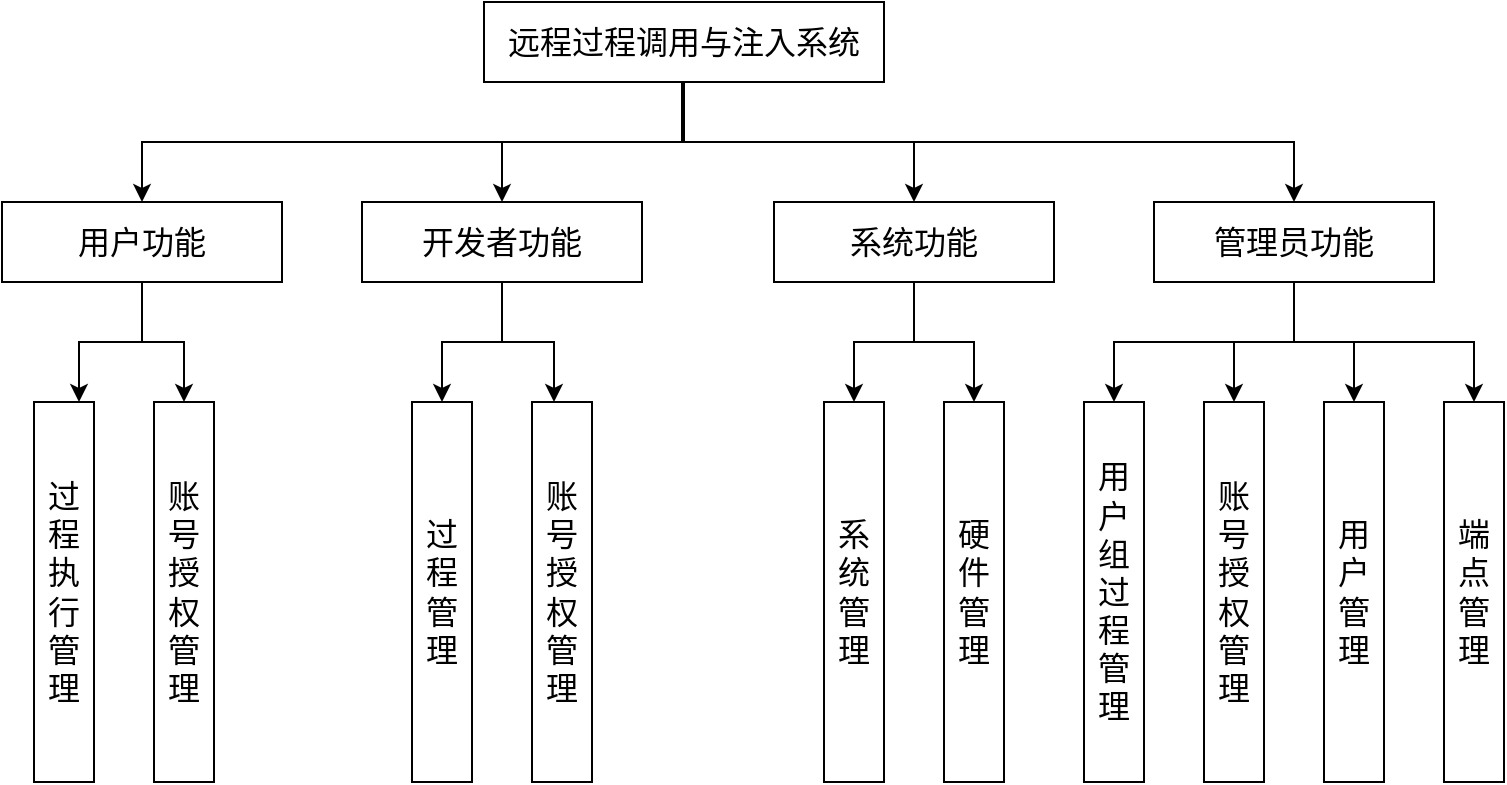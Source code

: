 <mxfile version="20.3.0" type="device"><diagram id="XTzA5nmc4EU-z4rN2lnx" name="第 1 页"><mxGraphModel dx="1221" dy="764" grid="1" gridSize="10" guides="1" tooltips="1" connect="1" arrows="1" fold="1" page="1" pageScale="1" pageWidth="827" pageHeight="1169" math="0" shadow="0"><root><mxCell id="0"/><mxCell id="1" parent="0"/><mxCell id="faELSslM93SjY_6jWqQB-17" style="edgeStyle=orthogonalEdgeStyle;rounded=0;orthogonalLoop=1;jettySize=auto;html=1;fontSize=16;" parent="1" source="faELSslM93SjY_6jWqQB-1" target="faELSslM93SjY_6jWqQB-2" edge="1"><mxGeometry relative="1" as="geometry"><Array as="points"><mxPoint x="390" y="140"/><mxPoint x="120" y="140"/></Array></mxGeometry></mxCell><mxCell id="faELSslM93SjY_6jWqQB-18" style="edgeStyle=orthogonalEdgeStyle;rounded=0;orthogonalLoop=1;jettySize=auto;html=1;fontSize=16;" parent="1" source="faELSslM93SjY_6jWqQB-1" target="faELSslM93SjY_6jWqQB-3" edge="1"><mxGeometry relative="1" as="geometry"/></mxCell><mxCell id="faELSslM93SjY_6jWqQB-19" style="edgeStyle=orthogonalEdgeStyle;rounded=0;orthogonalLoop=1;jettySize=auto;html=1;fontSize=16;" parent="1" source="faELSslM93SjY_6jWqQB-1" target="faELSslM93SjY_6jWqQB-5" edge="1"><mxGeometry relative="1" as="geometry"/></mxCell><mxCell id="faELSslM93SjY_6jWqQB-20" style="edgeStyle=orthogonalEdgeStyle;rounded=0;orthogonalLoop=1;jettySize=auto;html=1;fontSize=16;" parent="1" source="faELSslM93SjY_6jWqQB-1" target="faELSslM93SjY_6jWqQB-4" edge="1"><mxGeometry relative="1" as="geometry"><Array as="points"><mxPoint x="390" y="140"/><mxPoint x="696" y="140"/></Array></mxGeometry></mxCell><mxCell id="faELSslM93SjY_6jWqQB-1" value="远程过程调用与注入系统" style="rounded=0;whiteSpace=wrap;html=1;fontSize=16;" parent="1" vertex="1"><mxGeometry x="291" y="70" width="200" height="40" as="geometry"/></mxCell><mxCell id="faELSslM93SjY_6jWqQB-21" style="edgeStyle=orthogonalEdgeStyle;rounded=0;orthogonalLoop=1;jettySize=auto;html=1;entryX=0.75;entryY=0;entryDx=0;entryDy=0;fontSize=16;" parent="1" source="faELSslM93SjY_6jWqQB-2" target="faELSslM93SjY_6jWqQB-7" edge="1"><mxGeometry relative="1" as="geometry"/></mxCell><mxCell id="faELSslM93SjY_6jWqQB-22" style="edgeStyle=orthogonalEdgeStyle;rounded=0;orthogonalLoop=1;jettySize=auto;html=1;fontSize=16;" parent="1" source="faELSslM93SjY_6jWqQB-2" target="faELSslM93SjY_6jWqQB-8" edge="1"><mxGeometry relative="1" as="geometry"/></mxCell><mxCell id="faELSslM93SjY_6jWqQB-2" value="用户功能" style="rounded=0;whiteSpace=wrap;html=1;fontSize=16;" parent="1" vertex="1"><mxGeometry x="50" y="170" width="140" height="40" as="geometry"/></mxCell><mxCell id="faELSslM93SjY_6jWqQB-23" style="edgeStyle=orthogonalEdgeStyle;rounded=0;orthogonalLoop=1;jettySize=auto;html=1;entryX=0.5;entryY=0;entryDx=0;entryDy=0;fontSize=16;" parent="1" source="faELSslM93SjY_6jWqQB-3" target="faELSslM93SjY_6jWqQB-9" edge="1"><mxGeometry relative="1" as="geometry"/></mxCell><mxCell id="faELSslM93SjY_6jWqQB-24" style="edgeStyle=orthogonalEdgeStyle;rounded=0;orthogonalLoop=1;jettySize=auto;html=1;fontSize=16;" parent="1" source="faELSslM93SjY_6jWqQB-3" target="faELSslM93SjY_6jWqQB-10" edge="1"><mxGeometry relative="1" as="geometry"><Array as="points"><mxPoint x="300" y="240"/><mxPoint x="326" y="240"/></Array></mxGeometry></mxCell><mxCell id="faELSslM93SjY_6jWqQB-3" value="开发者功能" style="rounded=0;whiteSpace=wrap;html=1;fontSize=16;" parent="1" vertex="1"><mxGeometry x="230" y="170" width="140" height="40" as="geometry"/></mxCell><mxCell id="faELSslM93SjY_6jWqQB-27" style="edgeStyle=orthogonalEdgeStyle;rounded=0;orthogonalLoop=1;jettySize=auto;html=1;fontSize=16;" parent="1" source="faELSslM93SjY_6jWqQB-4" target="faELSslM93SjY_6jWqQB-11" edge="1"><mxGeometry relative="1" as="geometry"><Array as="points"><mxPoint x="696" y="240"/><mxPoint x="606" y="240"/></Array></mxGeometry></mxCell><mxCell id="faELSslM93SjY_6jWqQB-28" style="edgeStyle=orthogonalEdgeStyle;rounded=0;orthogonalLoop=1;jettySize=auto;html=1;fontSize=16;" parent="1" source="faELSslM93SjY_6jWqQB-4" target="faELSslM93SjY_6jWqQB-12" edge="1"><mxGeometry relative="1" as="geometry"/></mxCell><mxCell id="faELSslM93SjY_6jWqQB-29" style="edgeStyle=orthogonalEdgeStyle;rounded=0;orthogonalLoop=1;jettySize=auto;html=1;fontSize=16;" parent="1" source="faELSslM93SjY_6jWqQB-4" target="faELSslM93SjY_6jWqQB-13" edge="1"><mxGeometry relative="1" as="geometry"/></mxCell><mxCell id="faELSslM93SjY_6jWqQB-30" style="edgeStyle=orthogonalEdgeStyle;rounded=0;orthogonalLoop=1;jettySize=auto;html=1;fontSize=16;" parent="1" source="faELSslM93SjY_6jWqQB-4" target="faELSslM93SjY_6jWqQB-14" edge="1"><mxGeometry relative="1" as="geometry"><Array as="points"><mxPoint x="696" y="240"/><mxPoint x="786" y="240"/></Array></mxGeometry></mxCell><mxCell id="faELSslM93SjY_6jWqQB-4" value="管理员功能" style="rounded=0;whiteSpace=wrap;html=1;fontSize=16;" parent="1" vertex="1"><mxGeometry x="626" y="170" width="140" height="40" as="geometry"/></mxCell><mxCell id="faELSslM93SjY_6jWqQB-25" style="edgeStyle=orthogonalEdgeStyle;rounded=0;orthogonalLoop=1;jettySize=auto;html=1;fontSize=16;" parent="1" source="faELSslM93SjY_6jWqQB-5" target="faELSslM93SjY_6jWqQB-15" edge="1"><mxGeometry relative="1" as="geometry"/></mxCell><mxCell id="faELSslM93SjY_6jWqQB-26" style="edgeStyle=orthogonalEdgeStyle;rounded=0;orthogonalLoop=1;jettySize=auto;html=1;fontSize=16;" parent="1" source="faELSslM93SjY_6jWqQB-5" target="faELSslM93SjY_6jWqQB-16" edge="1"><mxGeometry relative="1" as="geometry"/></mxCell><mxCell id="faELSslM93SjY_6jWqQB-5" value="系统功能" style="rounded=0;whiteSpace=wrap;html=1;fontSize=16;" parent="1" vertex="1"><mxGeometry x="436" y="170" width="140" height="40" as="geometry"/></mxCell><mxCell id="faELSslM93SjY_6jWqQB-7" value="过程执行管理" style="rounded=0;whiteSpace=wrap;html=1;fontSize=16;" parent="1" vertex="1"><mxGeometry x="66" y="270" width="30" height="190" as="geometry"/></mxCell><mxCell id="faELSslM93SjY_6jWqQB-8" value="账号授权管理" style="rounded=0;whiteSpace=wrap;html=1;fontSize=16;" parent="1" vertex="1"><mxGeometry x="126" y="270" width="30" height="190" as="geometry"/></mxCell><mxCell id="faELSslM93SjY_6jWqQB-9" value="过程管理" style="rounded=0;whiteSpace=wrap;html=1;fontSize=16;" parent="1" vertex="1"><mxGeometry x="255" y="270" width="30" height="190" as="geometry"/></mxCell><mxCell id="faELSslM93SjY_6jWqQB-10" value="账号授权管理" style="rounded=0;whiteSpace=wrap;html=1;fontSize=16;" parent="1" vertex="1"><mxGeometry x="315" y="270" width="30" height="190" as="geometry"/></mxCell><mxCell id="faELSslM93SjY_6jWqQB-11" value="用户组过程管理" style="rounded=0;whiteSpace=wrap;html=1;fontSize=16;" parent="1" vertex="1"><mxGeometry x="591" y="270" width="30" height="190" as="geometry"/></mxCell><mxCell id="faELSslM93SjY_6jWqQB-12" value="账号授权管理" style="rounded=0;whiteSpace=wrap;html=1;fontSize=16;" parent="1" vertex="1"><mxGeometry x="651" y="270" width="30" height="190" as="geometry"/></mxCell><mxCell id="faELSslM93SjY_6jWqQB-13" value="用户管理" style="rounded=0;whiteSpace=wrap;html=1;fontSize=16;" parent="1" vertex="1"><mxGeometry x="711" y="270" width="30" height="190" as="geometry"/></mxCell><mxCell id="faELSslM93SjY_6jWqQB-14" value="端点管理" style="rounded=0;whiteSpace=wrap;html=1;fontSize=16;" parent="1" vertex="1"><mxGeometry x="771" y="270" width="30" height="190" as="geometry"/></mxCell><mxCell id="faELSslM93SjY_6jWqQB-15" value="系统管理" style="rounded=0;whiteSpace=wrap;html=1;fontSize=16;" parent="1" vertex="1"><mxGeometry x="461" y="270" width="30" height="190" as="geometry"/></mxCell><mxCell id="faELSslM93SjY_6jWqQB-16" value="硬件管理" style="rounded=0;whiteSpace=wrap;html=1;fontSize=16;" parent="1" vertex="1"><mxGeometry x="521" y="270" width="30" height="190" as="geometry"/></mxCell></root></mxGraphModel></diagram></mxfile>